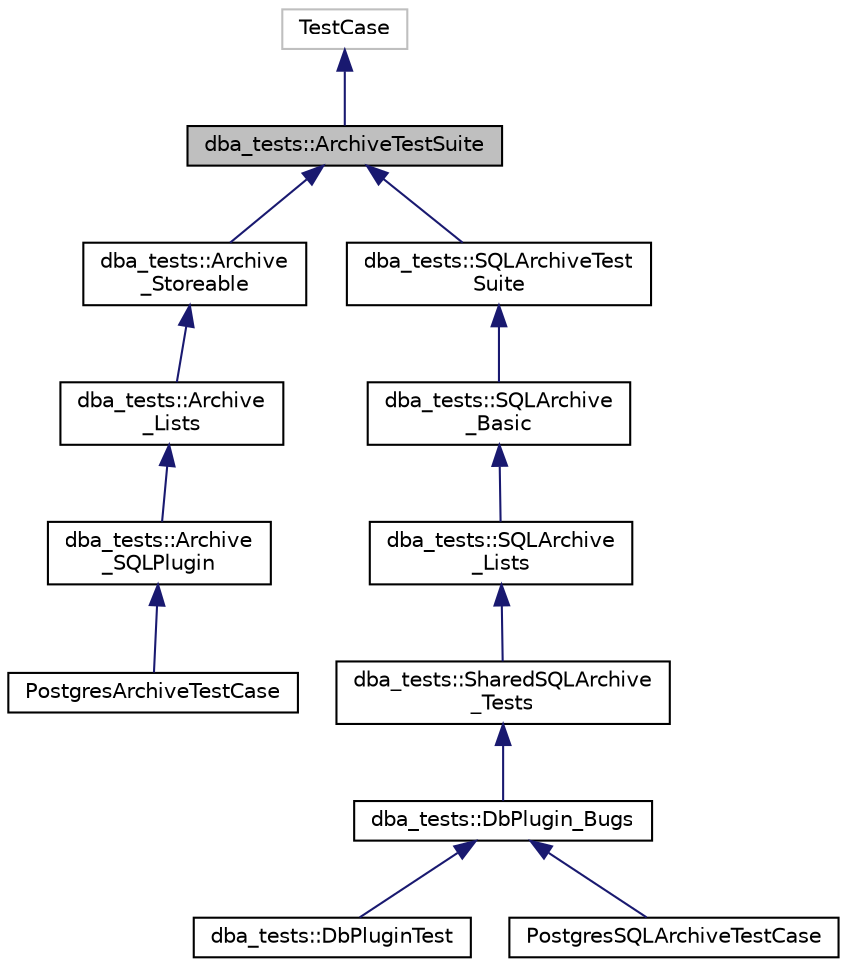 digraph "dba_tests::ArchiveTestSuite"
{
  edge [fontname="Helvetica",fontsize="10",labelfontname="Helvetica",labelfontsize="10"];
  node [fontname="Helvetica",fontsize="10",shape=record];
  Node1 [label="dba_tests::ArchiveTestSuite",height=0.2,width=0.4,color="black", fillcolor="grey75", style="filled" fontcolor="black"];
  Node2 -> Node1 [dir="back",color="midnightblue",fontsize="10",style="solid",fontname="Helvetica"];
  Node2 [label="TestCase",height=0.2,width=0.4,color="grey75", fillcolor="white", style="filled"];
  Node1 -> Node3 [dir="back",color="midnightblue",fontsize="10",style="solid",fontname="Helvetica"];
  Node3 [label="dba_tests::Archive\l_Storeable",height=0.2,width=0.4,color="black", fillcolor="white", style="filled",URL="$classdba__tests_1_1_archive___storeable.html"];
  Node3 -> Node4 [dir="back",color="midnightblue",fontsize="10",style="solid",fontname="Helvetica"];
  Node4 [label="dba_tests::Archive\l_Lists",height=0.2,width=0.4,color="black", fillcolor="white", style="filled",URL="$classdba__tests_1_1_archive___lists.html"];
  Node4 -> Node5 [dir="back",color="midnightblue",fontsize="10",style="solid",fontname="Helvetica"];
  Node5 [label="dba_tests::Archive\l_SQLPlugin",height=0.2,width=0.4,color="black", fillcolor="white", style="filled",URL="$classdba__tests_1_1_archive___s_q_l_plugin.html"];
  Node5 -> Node6 [dir="back",color="midnightblue",fontsize="10",style="solid",fontname="Helvetica"];
  Node6 [label="PostgresArchiveTestCase",height=0.2,width=0.4,color="black", fillcolor="white", style="filled",URL="$class_postgres_archive_test_case.html"];
  Node1 -> Node7 [dir="back",color="midnightblue",fontsize="10",style="solid",fontname="Helvetica"];
  Node7 [label="dba_tests::SQLArchiveTest\lSuite",height=0.2,width=0.4,color="black", fillcolor="white", style="filled",URL="$classdba__tests_1_1_s_q_l_archive_test_suite.html"];
  Node7 -> Node8 [dir="back",color="midnightblue",fontsize="10",style="solid",fontname="Helvetica"];
  Node8 [label="dba_tests::SQLArchive\l_Basic",height=0.2,width=0.4,color="black", fillcolor="white", style="filled",URL="$classdba__tests_1_1_s_q_l_archive___basic.html"];
  Node8 -> Node9 [dir="back",color="midnightblue",fontsize="10",style="solid",fontname="Helvetica"];
  Node9 [label="dba_tests::SQLArchive\l_Lists",height=0.2,width=0.4,color="black", fillcolor="white", style="filled",URL="$classdba__tests_1_1_s_q_l_archive___lists.html"];
  Node9 -> Node10 [dir="back",color="midnightblue",fontsize="10",style="solid",fontname="Helvetica"];
  Node10 [label="dba_tests::SharedSQLArchive\l_Tests",height=0.2,width=0.4,color="black", fillcolor="white", style="filled",URL="$classdba__tests_1_1_shared_s_q_l_archive___tests.html"];
  Node10 -> Node11 [dir="back",color="midnightblue",fontsize="10",style="solid",fontname="Helvetica"];
  Node11 [label="dba_tests::DbPlugin_Bugs",height=0.2,width=0.4,color="black", fillcolor="white", style="filled",URL="$classdba__tests_1_1_db_plugin___bugs.html"];
  Node11 -> Node12 [dir="back",color="midnightblue",fontsize="10",style="solid",fontname="Helvetica"];
  Node12 [label="dba_tests::DbPluginTest",height=0.2,width=0.4,color="black", fillcolor="white", style="filled",URL="$classdba__tests_1_1_db_plugin_test.html"];
  Node11 -> Node13 [dir="back",color="midnightblue",fontsize="10",style="solid",fontname="Helvetica"];
  Node13 [label="PostgresSQLArchiveTestCase",height=0.2,width=0.4,color="black", fillcolor="white", style="filled",URL="$class_postgres_s_q_l_archive_test_case.html"];
}
